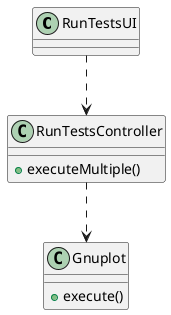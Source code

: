 @startuml
skinparam packageStyle rectangle
skinparam shadowing false
skinparam linetype polyline


class RunTestsUI{
}

class RunTestsController{
+ executeMultiple()
}

class Gnuplot {
    + execute()
}

RunTestsUI..>RunTestsController
RunTestsController..>Gnuplot

@enduml